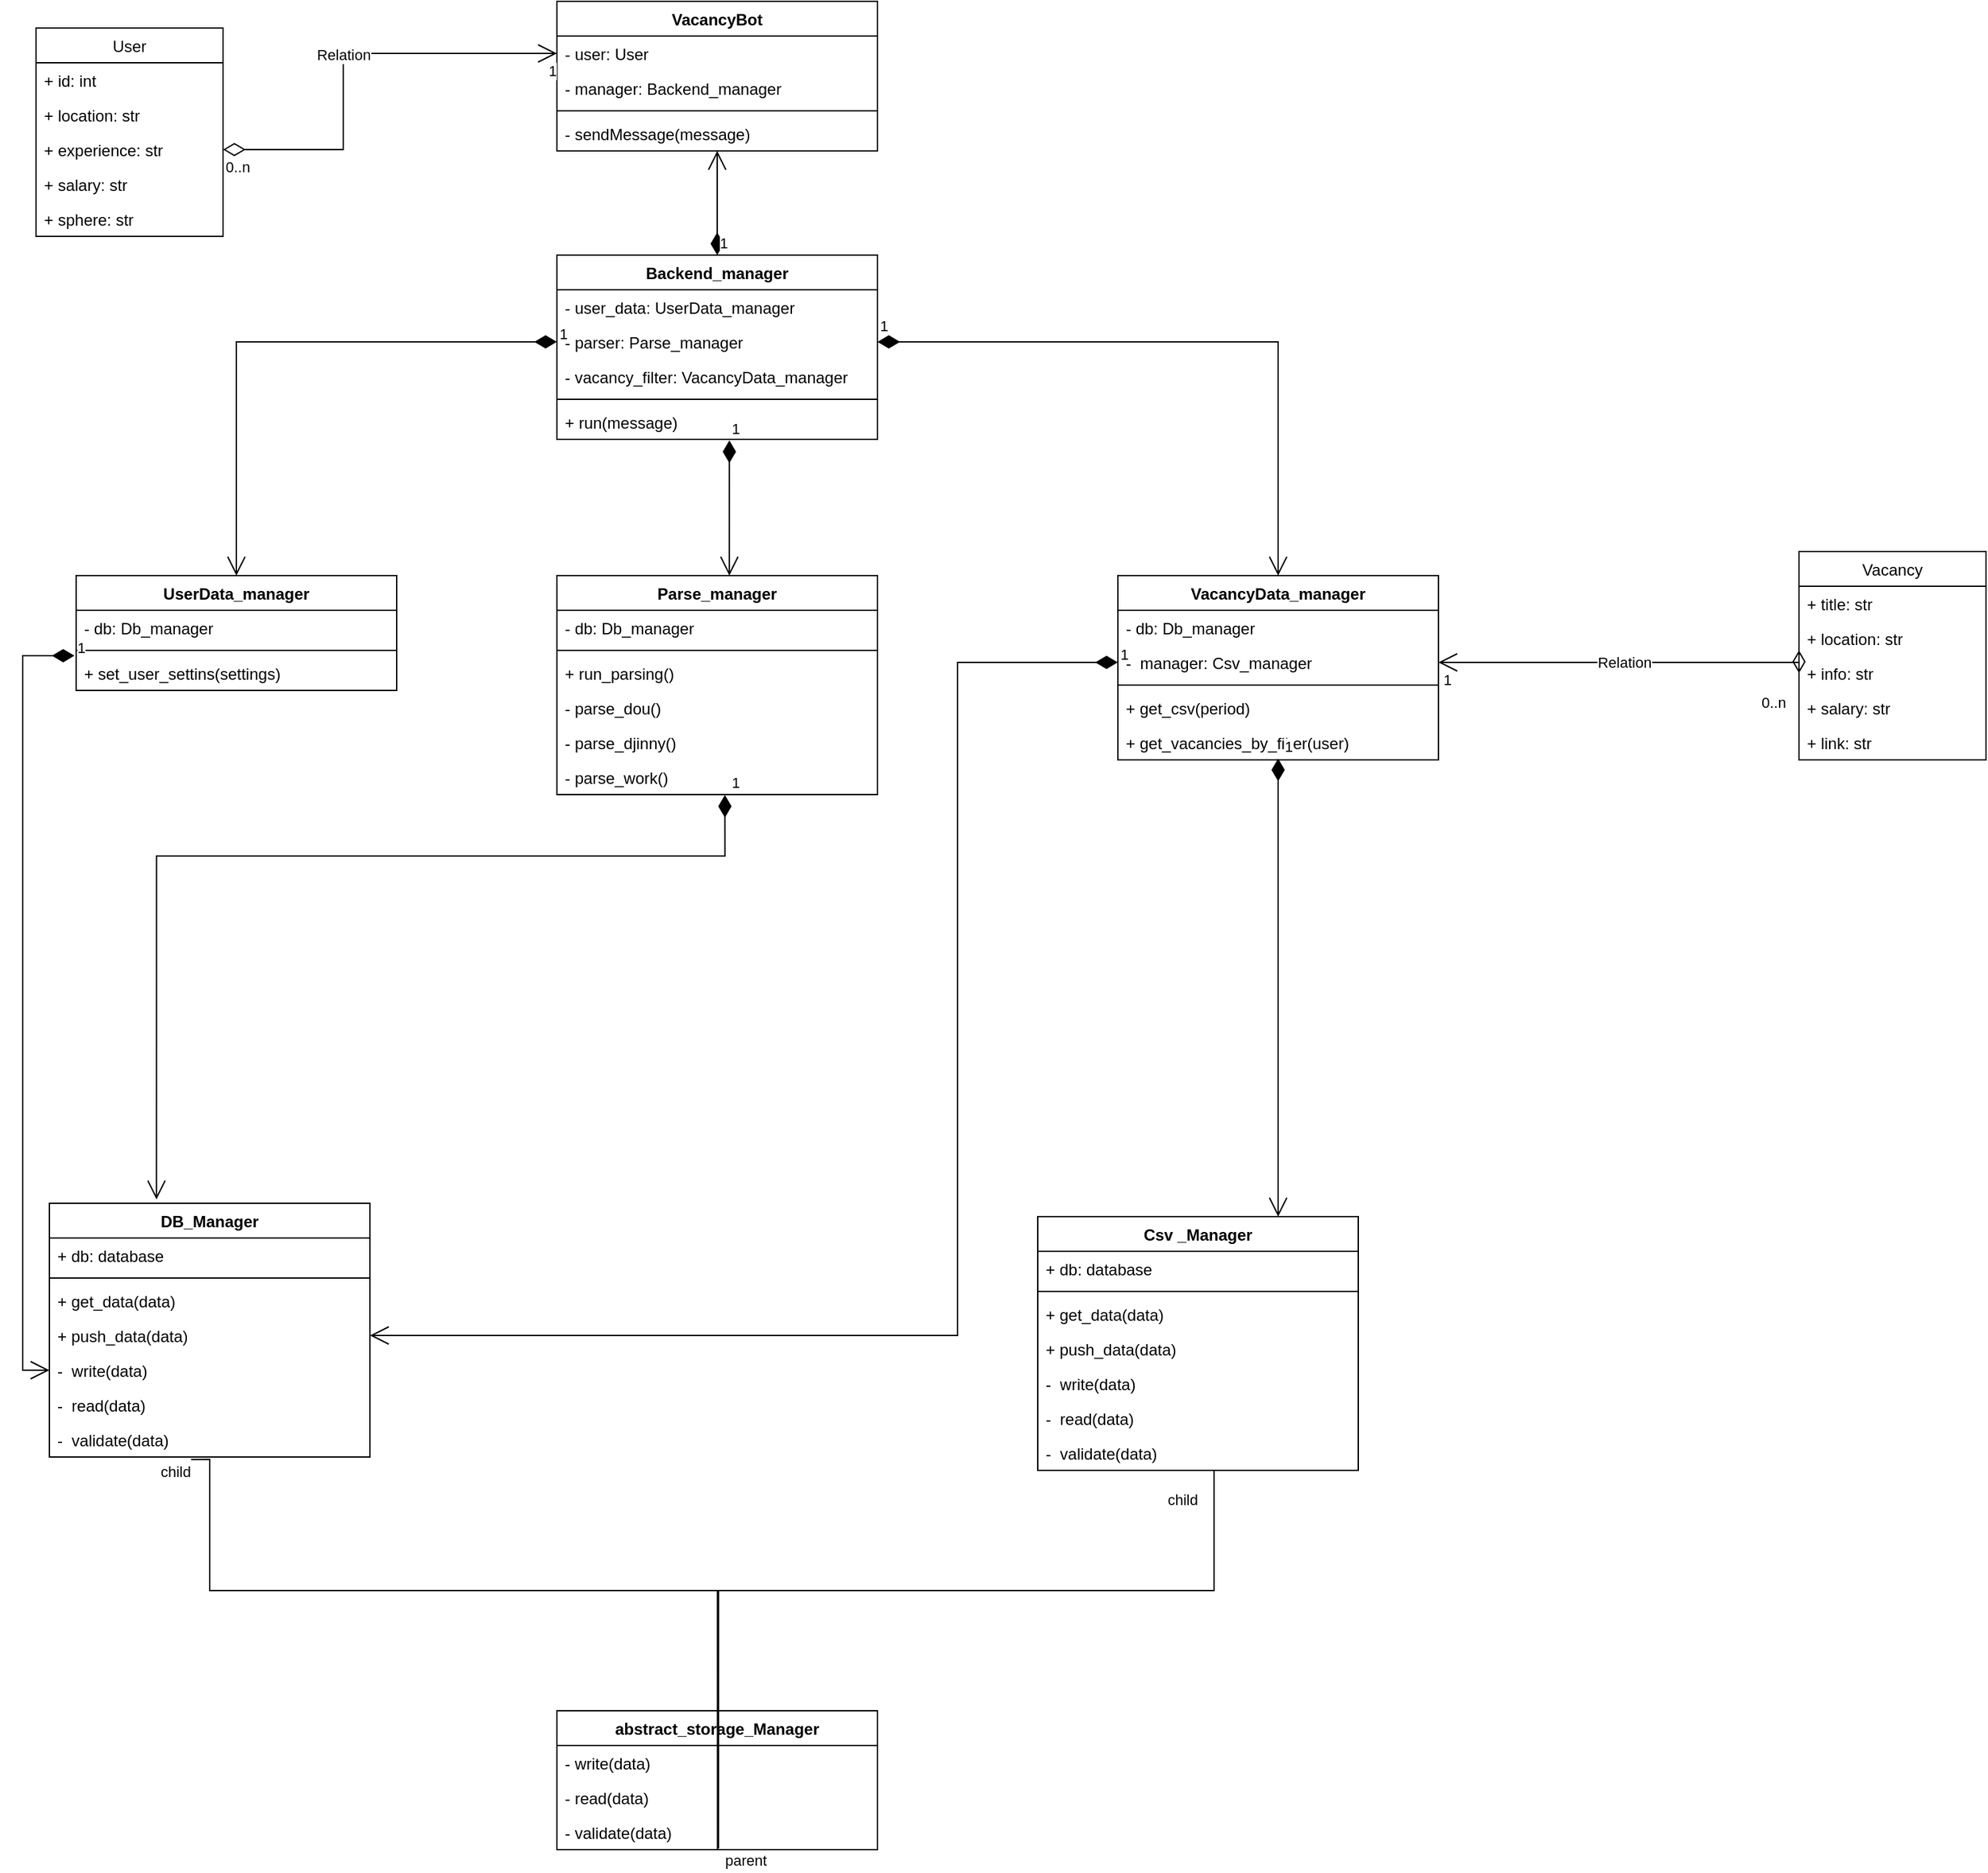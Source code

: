 <mxfile>
    <diagram id="bPilOv5FMMAtIvEvv-Nz" name="Page-1">
        <mxGraphModel dx="1892" dy="623" grid="1" gridSize="10" guides="1" tooltips="1" connect="1" arrows="1" fold="1" page="0" pageScale="1" pageWidth="850" pageHeight="1100" math="0" shadow="0">
            <root>
                <mxCell id="0"/>
                <mxCell id="1" parent="0"/>
                <mxCell id="SyYwVAlzLbMXU-emxfK7-1" value="Vacancy" style="swimlane;fontStyle=0;childLayout=stackLayout;horizontal=1;startSize=26;fillColor=none;horizontalStack=0;resizeParent=1;resizeParentMax=0;resizeLast=0;collapsible=1;marginBottom=0;" parent="1" vertex="1">
                    <mxGeometry x="1650" y="622" width="140" height="156" as="geometry"/>
                </mxCell>
                <mxCell id="SyYwVAlzLbMXU-emxfK7-2" value="+ title: str" style="text;strokeColor=none;fillColor=none;align=left;verticalAlign=top;spacingLeft=4;spacingRight=4;overflow=hidden;rotatable=0;points=[[0,0.5],[1,0.5]];portConstraint=eastwest;" parent="SyYwVAlzLbMXU-emxfK7-1" vertex="1">
                    <mxGeometry y="26" width="140" height="26" as="geometry"/>
                </mxCell>
                <mxCell id="SyYwVAlzLbMXU-emxfK7-3" value="+ location: str" style="text;strokeColor=none;fillColor=none;align=left;verticalAlign=top;spacingLeft=4;spacingRight=4;overflow=hidden;rotatable=0;points=[[0,0.5],[1,0.5]];portConstraint=eastwest;" parent="SyYwVAlzLbMXU-emxfK7-1" vertex="1">
                    <mxGeometry y="52" width="140" height="26" as="geometry"/>
                </mxCell>
                <mxCell id="SyYwVAlzLbMXU-emxfK7-4" value="+ info: str" style="text;strokeColor=none;fillColor=none;align=left;verticalAlign=top;spacingLeft=4;spacingRight=4;overflow=hidden;rotatable=0;points=[[0,0.5],[1,0.5]];portConstraint=eastwest;" parent="SyYwVAlzLbMXU-emxfK7-1" vertex="1">
                    <mxGeometry y="78" width="140" height="26" as="geometry"/>
                </mxCell>
                <mxCell id="SyYwVAlzLbMXU-emxfK7-5" value="+ salary: str" style="text;strokeColor=none;fillColor=none;align=left;verticalAlign=top;spacingLeft=4;spacingRight=4;overflow=hidden;rotatable=0;points=[[0,0.5],[1,0.5]];portConstraint=eastwest;" parent="SyYwVAlzLbMXU-emxfK7-1" vertex="1">
                    <mxGeometry y="104" width="140" height="26" as="geometry"/>
                </mxCell>
                <mxCell id="SyYwVAlzLbMXU-emxfK7-6" value="+ link: str" style="text;strokeColor=none;fillColor=none;align=left;verticalAlign=top;spacingLeft=4;spacingRight=4;overflow=hidden;rotatable=0;points=[[0,0.5],[1,0.5]];portConstraint=eastwest;" parent="SyYwVAlzLbMXU-emxfK7-1" vertex="1">
                    <mxGeometry y="130" width="140" height="26" as="geometry"/>
                </mxCell>
                <mxCell id="SyYwVAlzLbMXU-emxfK7-7" value="User" style="swimlane;fontStyle=0;childLayout=stackLayout;horizontal=1;startSize=26;fillColor=none;horizontalStack=0;resizeParent=1;resizeParentMax=0;resizeLast=0;collapsible=1;marginBottom=0;" parent="1" vertex="1">
                    <mxGeometry x="330" y="230" width="140" height="156" as="geometry"/>
                </mxCell>
                <mxCell id="SyYwVAlzLbMXU-emxfK7-8" value="+ id: int" style="text;strokeColor=none;fillColor=none;align=left;verticalAlign=top;spacingLeft=4;spacingRight=4;overflow=hidden;rotatable=0;points=[[0,0.5],[1,0.5]];portConstraint=eastwest;" parent="SyYwVAlzLbMXU-emxfK7-7" vertex="1">
                    <mxGeometry y="26" width="140" height="26" as="geometry"/>
                </mxCell>
                <mxCell id="SyYwVAlzLbMXU-emxfK7-9" value="+ location: str" style="text;strokeColor=none;fillColor=none;align=left;verticalAlign=top;spacingLeft=4;spacingRight=4;overflow=hidden;rotatable=0;points=[[0,0.5],[1,0.5]];portConstraint=eastwest;" parent="SyYwVAlzLbMXU-emxfK7-7" vertex="1">
                    <mxGeometry y="52" width="140" height="26" as="geometry"/>
                </mxCell>
                <mxCell id="SyYwVAlzLbMXU-emxfK7-10" value="+ experience: str" style="text;strokeColor=none;fillColor=none;align=left;verticalAlign=top;spacingLeft=4;spacingRight=4;overflow=hidden;rotatable=0;points=[[0,0.5],[1,0.5]];portConstraint=eastwest;" parent="SyYwVAlzLbMXU-emxfK7-7" vertex="1">
                    <mxGeometry y="78" width="140" height="26" as="geometry"/>
                </mxCell>
                <mxCell id="SyYwVAlzLbMXU-emxfK7-11" value="+ salary: str" style="text;strokeColor=none;fillColor=none;align=left;verticalAlign=top;spacingLeft=4;spacingRight=4;overflow=hidden;rotatable=0;points=[[0,0.5],[1,0.5]];portConstraint=eastwest;" parent="SyYwVAlzLbMXU-emxfK7-7" vertex="1">
                    <mxGeometry y="104" width="140" height="26" as="geometry"/>
                </mxCell>
                <mxCell id="SyYwVAlzLbMXU-emxfK7-12" value="+ sphere: str" style="text;strokeColor=none;fillColor=none;align=left;verticalAlign=top;spacingLeft=4;spacingRight=4;overflow=hidden;rotatable=0;points=[[0,0.5],[1,0.5]];portConstraint=eastwest;" parent="SyYwVAlzLbMXU-emxfK7-7" vertex="1">
                    <mxGeometry y="130" width="140" height="26" as="geometry"/>
                </mxCell>
                <mxCell id="SyYwVAlzLbMXU-emxfK7-14" value="VacancyBot" style="swimlane;fontStyle=1;align=center;verticalAlign=top;childLayout=stackLayout;horizontal=1;startSize=26;horizontalStack=0;resizeParent=1;resizeParentMax=0;resizeLast=0;collapsible=1;marginBottom=0;" parent="1" vertex="1">
                    <mxGeometry x="720" y="210" width="240" height="112" as="geometry"/>
                </mxCell>
                <mxCell id="SyYwVAlzLbMXU-emxfK7-15" value="- user: User" style="text;strokeColor=none;fillColor=none;align=left;verticalAlign=top;spacingLeft=4;spacingRight=4;overflow=hidden;rotatable=0;points=[[0,0.5],[1,0.5]];portConstraint=eastwest;" parent="SyYwVAlzLbMXU-emxfK7-14" vertex="1">
                    <mxGeometry y="26" width="240" height="26" as="geometry"/>
                </mxCell>
                <mxCell id="u1WX5PTqf68Dm8TgfRsY-1" value="- manager: Backend_manager" style="text;strokeColor=none;fillColor=none;align=left;verticalAlign=top;spacingLeft=4;spacingRight=4;overflow=hidden;rotatable=0;points=[[0,0.5],[1,0.5]];portConstraint=eastwest;" parent="SyYwVAlzLbMXU-emxfK7-14" vertex="1">
                    <mxGeometry y="52" width="240" height="26" as="geometry"/>
                </mxCell>
                <mxCell id="SyYwVAlzLbMXU-emxfK7-16" value="" style="line;strokeWidth=1;fillColor=none;align=left;verticalAlign=middle;spacingTop=-1;spacingLeft=3;spacingRight=3;rotatable=0;labelPosition=right;points=[];portConstraint=eastwest;" parent="SyYwVAlzLbMXU-emxfK7-14" vertex="1">
                    <mxGeometry y="78" width="240" height="8" as="geometry"/>
                </mxCell>
                <mxCell id="SyYwVAlzLbMXU-emxfK7-17" value="- sendMessage(message)" style="text;strokeColor=none;fillColor=none;align=left;verticalAlign=top;spacingLeft=4;spacingRight=4;overflow=hidden;rotatable=0;points=[[0,0.5],[1,0.5]];portConstraint=eastwest;" parent="SyYwVAlzLbMXU-emxfK7-14" vertex="1">
                    <mxGeometry y="86" width="240" height="26" as="geometry"/>
                </mxCell>
                <mxCell id="SyYwVAlzLbMXU-emxfK7-18" value="Backend_manager" style="swimlane;fontStyle=1;align=center;verticalAlign=top;childLayout=stackLayout;horizontal=1;startSize=26;horizontalStack=0;resizeParent=1;resizeParentMax=0;resizeLast=0;collapsible=1;marginBottom=0;" parent="1" vertex="1">
                    <mxGeometry x="720" y="400" width="240" height="138" as="geometry"/>
                </mxCell>
                <mxCell id="SyYwVAlzLbMXU-emxfK7-26" value="- user_data: UserData_manager&#10;" style="text;strokeColor=none;fillColor=none;align=left;verticalAlign=top;spacingLeft=4;spacingRight=4;overflow=hidden;rotatable=0;points=[[0,0.5],[1,0.5]];portConstraint=eastwest;" parent="SyYwVAlzLbMXU-emxfK7-18" vertex="1">
                    <mxGeometry y="26" width="240" height="26" as="geometry"/>
                </mxCell>
                <mxCell id="SyYwVAlzLbMXU-emxfK7-28" value="- parser: Parse_manager&#10;" style="text;strokeColor=none;fillColor=none;align=left;verticalAlign=top;spacingLeft=4;spacingRight=4;overflow=hidden;rotatable=0;points=[[0,0.5],[1,0.5]];portConstraint=eastwest;" parent="SyYwVAlzLbMXU-emxfK7-18" vertex="1">
                    <mxGeometry y="52" width="240" height="26" as="geometry"/>
                </mxCell>
                <mxCell id="SyYwVAlzLbMXU-emxfK7-27" value="- vacancy_filter: VacancyData_manager&#10;" style="text;strokeColor=none;fillColor=none;align=left;verticalAlign=top;spacingLeft=4;spacingRight=4;overflow=hidden;rotatable=0;points=[[0,0.5],[1,0.5]];portConstraint=eastwest;" parent="SyYwVAlzLbMXU-emxfK7-18" vertex="1">
                    <mxGeometry y="78" width="240" height="26" as="geometry"/>
                </mxCell>
                <mxCell id="SyYwVAlzLbMXU-emxfK7-20" value="" style="line;strokeWidth=1;fillColor=none;align=left;verticalAlign=middle;spacingTop=-1;spacingLeft=3;spacingRight=3;rotatable=0;labelPosition=right;points=[];portConstraint=eastwest;" parent="SyYwVAlzLbMXU-emxfK7-18" vertex="1">
                    <mxGeometry y="104" width="240" height="8" as="geometry"/>
                </mxCell>
                <mxCell id="SyYwVAlzLbMXU-emxfK7-21" value="+ run(message)" style="text;strokeColor=none;fillColor=none;align=left;verticalAlign=top;spacingLeft=4;spacingRight=4;overflow=hidden;rotatable=0;points=[[0,0.5],[1,0.5]];portConstraint=eastwest;" parent="SyYwVAlzLbMXU-emxfK7-18" vertex="1">
                    <mxGeometry y="112" width="240" height="26" as="geometry"/>
                </mxCell>
                <mxCell id="SyYwVAlzLbMXU-emxfK7-29" value="UserData_manager" style="swimlane;fontStyle=1;align=center;verticalAlign=top;childLayout=stackLayout;horizontal=1;startSize=26;horizontalStack=0;resizeParent=1;resizeParentMax=0;resizeLast=0;collapsible=1;marginBottom=0;" parent="1" vertex="1">
                    <mxGeometry x="360" y="640" width="240" height="86" as="geometry"/>
                </mxCell>
                <mxCell id="SyYwVAlzLbMXU-emxfK7-30" value="- db: Db_manager&#10;" style="text;strokeColor=none;fillColor=none;align=left;verticalAlign=top;spacingLeft=4;spacingRight=4;overflow=hidden;rotatable=0;points=[[0,0.5],[1,0.5]];portConstraint=eastwest;" parent="SyYwVAlzLbMXU-emxfK7-29" vertex="1">
                    <mxGeometry y="26" width="240" height="26" as="geometry"/>
                </mxCell>
                <mxCell id="SyYwVAlzLbMXU-emxfK7-34" value="" style="line;strokeWidth=1;fillColor=none;align=left;verticalAlign=middle;spacingTop=-1;spacingLeft=3;spacingRight=3;rotatable=0;labelPosition=right;points=[];portConstraint=eastwest;" parent="SyYwVAlzLbMXU-emxfK7-29" vertex="1">
                    <mxGeometry y="52" width="240" height="8" as="geometry"/>
                </mxCell>
                <mxCell id="SyYwVAlzLbMXU-emxfK7-35" value="+ set_user_settins(settings)" style="text;strokeColor=none;fillColor=none;align=left;verticalAlign=top;spacingLeft=4;spacingRight=4;overflow=hidden;rotatable=0;points=[[0,0.5],[1,0.5]];portConstraint=eastwest;" parent="SyYwVAlzLbMXU-emxfK7-29" vertex="1">
                    <mxGeometry y="60" width="240" height="26" as="geometry"/>
                </mxCell>
                <mxCell id="SyYwVAlzLbMXU-emxfK7-36" value="Parse_manager" style="swimlane;fontStyle=1;align=center;verticalAlign=top;childLayout=stackLayout;horizontal=1;startSize=26;horizontalStack=0;resizeParent=1;resizeParentMax=0;resizeLast=0;collapsible=1;marginBottom=0;" parent="1" vertex="1">
                    <mxGeometry x="720" y="640" width="240" height="164" as="geometry"/>
                </mxCell>
                <mxCell id="SyYwVAlzLbMXU-emxfK7-92" value="- db: Db_manager&#10;" style="text;strokeColor=none;fillColor=none;align=left;verticalAlign=top;spacingLeft=4;spacingRight=4;overflow=hidden;rotatable=0;points=[[0,0.5],[1,0.5]];portConstraint=eastwest;" parent="SyYwVAlzLbMXU-emxfK7-36" vertex="1">
                    <mxGeometry y="26" width="240" height="26" as="geometry"/>
                </mxCell>
                <mxCell id="SyYwVAlzLbMXU-emxfK7-41" value="" style="line;strokeWidth=1;fillColor=none;align=left;verticalAlign=middle;spacingTop=-1;spacingLeft=3;spacingRight=3;rotatable=0;labelPosition=right;points=[];portConstraint=eastwest;" parent="SyYwVAlzLbMXU-emxfK7-36" vertex="1">
                    <mxGeometry y="52" width="240" height="8" as="geometry"/>
                </mxCell>
                <mxCell id="SyYwVAlzLbMXU-emxfK7-91" value="+ run_parsing()" style="text;strokeColor=none;fillColor=none;align=left;verticalAlign=top;spacingLeft=4;spacingRight=4;overflow=hidden;rotatable=0;points=[[0,0.5],[1,0.5]];portConstraint=eastwest;" parent="SyYwVAlzLbMXU-emxfK7-36" vertex="1">
                    <mxGeometry y="60" width="240" height="26" as="geometry"/>
                </mxCell>
                <mxCell id="SyYwVAlzLbMXU-emxfK7-42" value="- parse_dou()" style="text;strokeColor=none;fillColor=none;align=left;verticalAlign=top;spacingLeft=4;spacingRight=4;overflow=hidden;rotatable=0;points=[[0,0.5],[1,0.5]];portConstraint=eastwest;" parent="SyYwVAlzLbMXU-emxfK7-36" vertex="1">
                    <mxGeometry y="86" width="240" height="26" as="geometry"/>
                </mxCell>
                <mxCell id="SyYwVAlzLbMXU-emxfK7-83" value="- parse_djinny()" style="text;strokeColor=none;fillColor=none;align=left;verticalAlign=top;spacingLeft=4;spacingRight=4;overflow=hidden;rotatable=0;points=[[0,0.5],[1,0.5]];portConstraint=eastwest;" parent="SyYwVAlzLbMXU-emxfK7-36" vertex="1">
                    <mxGeometry y="112" width="240" height="26" as="geometry"/>
                </mxCell>
                <mxCell id="SyYwVAlzLbMXU-emxfK7-82" value="- parse_work()" style="text;strokeColor=none;fillColor=none;align=left;verticalAlign=top;spacingLeft=4;spacingRight=4;overflow=hidden;rotatable=0;points=[[0,0.5],[1,0.5]];portConstraint=eastwest;" parent="SyYwVAlzLbMXU-emxfK7-36" vertex="1">
                    <mxGeometry y="138" width="240" height="26" as="geometry"/>
                </mxCell>
                <mxCell id="SyYwVAlzLbMXU-emxfK7-50" value="VacancyData_manager" style="swimlane;fontStyle=1;align=center;verticalAlign=top;childLayout=stackLayout;horizontal=1;startSize=26;horizontalStack=0;resizeParent=1;resizeParentMax=0;resizeLast=0;collapsible=1;marginBottom=0;" parent="1" vertex="1">
                    <mxGeometry x="1140" y="640" width="240" height="138" as="geometry"/>
                </mxCell>
                <mxCell id="SyYwVAlzLbMXU-emxfK7-84" value="- db: Db_manager&#10;" style="text;strokeColor=none;fillColor=none;align=left;verticalAlign=top;spacingLeft=4;spacingRight=4;overflow=hidden;rotatable=0;points=[[0,0.5],[1,0.5]];portConstraint=eastwest;" parent="SyYwVAlzLbMXU-emxfK7-50" vertex="1">
                    <mxGeometry y="26" width="240" height="26" as="geometry"/>
                </mxCell>
                <mxCell id="SyYwVAlzLbMXU-emxfK7-86" value="-  manager: Csv_manager&#10;" style="text;strokeColor=none;fillColor=none;align=left;verticalAlign=top;spacingLeft=4;spacingRight=4;overflow=hidden;rotatable=0;points=[[0,0.5],[1,0.5]];portConstraint=eastwest;" parent="SyYwVAlzLbMXU-emxfK7-50" vertex="1">
                    <mxGeometry y="52" width="240" height="26" as="geometry"/>
                </mxCell>
                <mxCell id="SyYwVAlzLbMXU-emxfK7-55" value="" style="line;strokeWidth=1;fillColor=none;align=left;verticalAlign=middle;spacingTop=-1;spacingLeft=3;spacingRight=3;rotatable=0;labelPosition=right;points=[];portConstraint=eastwest;" parent="SyYwVAlzLbMXU-emxfK7-50" vertex="1">
                    <mxGeometry y="78" width="240" height="8" as="geometry"/>
                </mxCell>
                <mxCell id="SyYwVAlzLbMXU-emxfK7-56" value="+ get_csv(period)" style="text;strokeColor=none;fillColor=none;align=left;verticalAlign=top;spacingLeft=4;spacingRight=4;overflow=hidden;rotatable=0;points=[[0,0.5],[1,0.5]];portConstraint=eastwest;" parent="SyYwVAlzLbMXU-emxfK7-50" vertex="1">
                    <mxGeometry y="86" width="240" height="26" as="geometry"/>
                </mxCell>
                <mxCell id="SyYwVAlzLbMXU-emxfK7-85" value="+ get_vacancies_by_filter(user)" style="text;strokeColor=none;fillColor=none;align=left;verticalAlign=top;spacingLeft=4;spacingRight=4;overflow=hidden;rotatable=0;points=[[0,0.5],[1,0.5]];portConstraint=eastwest;" parent="SyYwVAlzLbMXU-emxfK7-50" vertex="1">
                    <mxGeometry y="112" width="240" height="26" as="geometry"/>
                </mxCell>
                <mxCell id="SyYwVAlzLbMXU-emxfK7-57" value="abstract_storage_Manager" style="swimlane;fontStyle=1;align=center;verticalAlign=top;childLayout=stackLayout;horizontal=1;startSize=26;horizontalStack=0;resizeParent=1;resizeParentMax=0;resizeLast=0;collapsible=1;marginBottom=0;" parent="1" vertex="1">
                    <mxGeometry x="720" y="1490" width="240" height="104" as="geometry"/>
                </mxCell>
                <mxCell id="SyYwVAlzLbMXU-emxfK7-63" value="- write(data)&#10;" style="text;strokeColor=none;fillColor=none;align=left;verticalAlign=top;spacingLeft=4;spacingRight=4;overflow=hidden;rotatable=0;points=[[0,0.5],[1,0.5]];portConstraint=eastwest;" parent="SyYwVAlzLbMXU-emxfK7-57" vertex="1">
                    <mxGeometry y="26" width="240" height="26" as="geometry"/>
                </mxCell>
                <mxCell id="SyYwVAlzLbMXU-emxfK7-65" value="- read(data)&#10;" style="text;strokeColor=none;fillColor=none;align=left;verticalAlign=top;spacingLeft=4;spacingRight=4;overflow=hidden;rotatable=0;points=[[0,0.5],[1,0.5]];portConstraint=eastwest;" parent="SyYwVAlzLbMXU-emxfK7-57" vertex="1">
                    <mxGeometry y="52" width="240" height="26" as="geometry"/>
                </mxCell>
                <mxCell id="SyYwVAlzLbMXU-emxfK7-64" value="- validate(data)&#10;" style="text;strokeColor=none;fillColor=none;align=left;verticalAlign=top;spacingLeft=4;spacingRight=4;overflow=hidden;rotatable=0;points=[[0,0.5],[1,0.5]];portConstraint=eastwest;" parent="SyYwVAlzLbMXU-emxfK7-57" vertex="1">
                    <mxGeometry y="78" width="240" height="26" as="geometry"/>
                </mxCell>
                <mxCell id="SyYwVAlzLbMXU-emxfK7-66" value="DB_Manager" style="swimlane;fontStyle=1;align=center;verticalAlign=top;childLayout=stackLayout;horizontal=1;startSize=26;horizontalStack=0;resizeParent=1;resizeParentMax=0;resizeLast=0;collapsible=1;marginBottom=0;" parent="1" vertex="1">
                    <mxGeometry x="340" y="1110" width="240" height="190" as="geometry"/>
                </mxCell>
                <mxCell id="SyYwVAlzLbMXU-emxfK7-67" value="+ db: database&#10;" style="text;strokeColor=none;fillColor=none;align=left;verticalAlign=top;spacingLeft=4;spacingRight=4;overflow=hidden;rotatable=0;points=[[0,0.5],[1,0.5]];portConstraint=eastwest;" parent="SyYwVAlzLbMXU-emxfK7-66" vertex="1">
                    <mxGeometry y="26" width="240" height="26" as="geometry"/>
                </mxCell>
                <mxCell id="SyYwVAlzLbMXU-emxfK7-68" value="" style="line;strokeWidth=1;fillColor=none;align=left;verticalAlign=middle;spacingTop=-1;spacingLeft=3;spacingRight=3;rotatable=0;labelPosition=right;points=[];portConstraint=eastwest;" parent="SyYwVAlzLbMXU-emxfK7-66" vertex="1">
                    <mxGeometry y="52" width="240" height="8" as="geometry"/>
                </mxCell>
                <mxCell id="SyYwVAlzLbMXU-emxfK7-72" value="+ get_data(data)&#10;" style="text;strokeColor=none;fillColor=none;align=left;verticalAlign=top;spacingLeft=4;spacingRight=4;overflow=hidden;rotatable=0;points=[[0,0.5],[1,0.5]];portConstraint=eastwest;" parent="SyYwVAlzLbMXU-emxfK7-66" vertex="1">
                    <mxGeometry y="60" width="240" height="26" as="geometry"/>
                </mxCell>
                <mxCell id="SyYwVAlzLbMXU-emxfK7-73" value="+ push_data(data)&#10;" style="text;strokeColor=none;fillColor=none;align=left;verticalAlign=top;spacingLeft=4;spacingRight=4;overflow=hidden;rotatable=0;points=[[0,0.5],[1,0.5]];portConstraint=eastwest;" parent="SyYwVAlzLbMXU-emxfK7-66" vertex="1">
                    <mxGeometry y="86" width="240" height="26" as="geometry"/>
                </mxCell>
                <mxCell id="SyYwVAlzLbMXU-emxfK7-69" value="-  write(data)&#10;" style="text;strokeColor=none;fillColor=none;align=left;verticalAlign=top;spacingLeft=4;spacingRight=4;overflow=hidden;rotatable=0;points=[[0,0.5],[1,0.5]];portConstraint=eastwest;" parent="SyYwVAlzLbMXU-emxfK7-66" vertex="1">
                    <mxGeometry y="112" width="240" height="26" as="geometry"/>
                </mxCell>
                <mxCell id="SyYwVAlzLbMXU-emxfK7-70" value="-  read(data)&#10;" style="text;strokeColor=none;fillColor=none;align=left;verticalAlign=top;spacingLeft=4;spacingRight=4;overflow=hidden;rotatable=0;points=[[0,0.5],[1,0.5]];portConstraint=eastwest;" parent="SyYwVAlzLbMXU-emxfK7-66" vertex="1">
                    <mxGeometry y="138" width="240" height="26" as="geometry"/>
                </mxCell>
                <mxCell id="SyYwVAlzLbMXU-emxfK7-71" value="-  validate(data)&#10;" style="text;strokeColor=none;fillColor=none;align=left;verticalAlign=top;spacingLeft=4;spacingRight=4;overflow=hidden;rotatable=0;points=[[0,0.5],[1,0.5]];portConstraint=eastwest;" parent="SyYwVAlzLbMXU-emxfK7-66" vertex="1">
                    <mxGeometry y="164" width="240" height="26" as="geometry"/>
                </mxCell>
                <mxCell id="SyYwVAlzLbMXU-emxfK7-74" value="Csv _Manager" style="swimlane;fontStyle=1;align=center;verticalAlign=top;childLayout=stackLayout;horizontal=1;startSize=26;horizontalStack=0;resizeParent=1;resizeParentMax=0;resizeLast=0;collapsible=1;marginBottom=0;" parent="1" vertex="1">
                    <mxGeometry x="1080" y="1120" width="240" height="190" as="geometry"/>
                </mxCell>
                <mxCell id="SyYwVAlzLbMXU-emxfK7-75" value="+ db: database&#10;" style="text;strokeColor=none;fillColor=none;align=left;verticalAlign=top;spacingLeft=4;spacingRight=4;overflow=hidden;rotatable=0;points=[[0,0.5],[1,0.5]];portConstraint=eastwest;" parent="SyYwVAlzLbMXU-emxfK7-74" vertex="1">
                    <mxGeometry y="26" width="240" height="26" as="geometry"/>
                </mxCell>
                <mxCell id="SyYwVAlzLbMXU-emxfK7-76" value="" style="line;strokeWidth=1;fillColor=none;align=left;verticalAlign=middle;spacingTop=-1;spacingLeft=3;spacingRight=3;rotatable=0;labelPosition=right;points=[];portConstraint=eastwest;" parent="SyYwVAlzLbMXU-emxfK7-74" vertex="1">
                    <mxGeometry y="52" width="240" height="8" as="geometry"/>
                </mxCell>
                <mxCell id="SyYwVAlzLbMXU-emxfK7-77" value="+ get_data(data)&#10;" style="text;strokeColor=none;fillColor=none;align=left;verticalAlign=top;spacingLeft=4;spacingRight=4;overflow=hidden;rotatable=0;points=[[0,0.5],[1,0.5]];portConstraint=eastwest;" parent="SyYwVAlzLbMXU-emxfK7-74" vertex="1">
                    <mxGeometry y="60" width="240" height="26" as="geometry"/>
                </mxCell>
                <mxCell id="SyYwVAlzLbMXU-emxfK7-78" value="+ push_data(data)&#10;" style="text;strokeColor=none;fillColor=none;align=left;verticalAlign=top;spacingLeft=4;spacingRight=4;overflow=hidden;rotatable=0;points=[[0,0.5],[1,0.5]];portConstraint=eastwest;" parent="SyYwVAlzLbMXU-emxfK7-74" vertex="1">
                    <mxGeometry y="86" width="240" height="26" as="geometry"/>
                </mxCell>
                <mxCell id="SyYwVAlzLbMXU-emxfK7-79" value="-  write(data)&#10;" style="text;strokeColor=none;fillColor=none;align=left;verticalAlign=top;spacingLeft=4;spacingRight=4;overflow=hidden;rotatable=0;points=[[0,0.5],[1,0.5]];portConstraint=eastwest;" parent="SyYwVAlzLbMXU-emxfK7-74" vertex="1">
                    <mxGeometry y="112" width="240" height="26" as="geometry"/>
                </mxCell>
                <mxCell id="SyYwVAlzLbMXU-emxfK7-80" value="-  read(data)&#10;" style="text;strokeColor=none;fillColor=none;align=left;verticalAlign=top;spacingLeft=4;spacingRight=4;overflow=hidden;rotatable=0;points=[[0,0.5],[1,0.5]];portConstraint=eastwest;" parent="SyYwVAlzLbMXU-emxfK7-74" vertex="1">
                    <mxGeometry y="138" width="240" height="26" as="geometry"/>
                </mxCell>
                <mxCell id="SyYwVAlzLbMXU-emxfK7-81" value="-  validate(data)&#10;" style="text;strokeColor=none;fillColor=none;align=left;verticalAlign=top;spacingLeft=4;spacingRight=4;overflow=hidden;rotatable=0;points=[[0,0.5],[1,0.5]];portConstraint=eastwest;" parent="SyYwVAlzLbMXU-emxfK7-74" vertex="1">
                    <mxGeometry y="164" width="240" height="26" as="geometry"/>
                </mxCell>
                <mxCell id="SyYwVAlzLbMXU-emxfK7-93" value="" style="endArrow=none;html=1;edgeStyle=orthogonalEdgeStyle;rounded=0;exitX=0.504;exitY=0.966;exitDx=0;exitDy=0;exitPerimeter=0;" parent="1" source="SyYwVAlzLbMXU-emxfK7-64" target="SyYwVAlzLbMXU-emxfK7-81" edge="1">
                    <mxGeometry relative="1" as="geometry">
                        <mxPoint x="760" y="570" as="sourcePoint"/>
                        <mxPoint x="920" y="570" as="targetPoint"/>
                        <Array as="points">
                            <mxPoint x="841" y="1400"/>
                            <mxPoint x="1212" y="1400"/>
                        </Array>
                    </mxGeometry>
                </mxCell>
                <mxCell id="SyYwVAlzLbMXU-emxfK7-94" value="parent" style="edgeLabel;resizable=0;html=1;align=left;verticalAlign=bottom;" parent="SyYwVAlzLbMXU-emxfK7-93" connectable="0" vertex="1">
                    <mxGeometry x="-1" relative="1" as="geometry">
                        <mxPoint x="3" y="17" as="offset"/>
                    </mxGeometry>
                </mxCell>
                <mxCell id="SyYwVAlzLbMXU-emxfK7-95" value="child" style="edgeLabel;resizable=0;html=1;align=right;verticalAlign=bottom;" parent="SyYwVAlzLbMXU-emxfK7-93" connectable="0" vertex="1">
                    <mxGeometry x="1" relative="1" as="geometry">
                        <mxPoint x="-12" y="30" as="offset"/>
                    </mxGeometry>
                </mxCell>
                <mxCell id="SyYwVAlzLbMXU-emxfK7-96" value="" style="endArrow=none;html=1;edgeStyle=orthogonalEdgeStyle;rounded=0;entryX=0.442;entryY=1.071;entryDx=0;entryDy=0;exitX=0.501;exitY=1.011;exitDx=0;exitDy=0;exitPerimeter=0;entryPerimeter=0;" parent="1" source="SyYwVAlzLbMXU-emxfK7-64" target="SyYwVAlzLbMXU-emxfK7-71" edge="1">
                    <mxGeometry relative="1" as="geometry">
                        <mxPoint x="860" y="1036" as="sourcePoint"/>
                        <mxPoint x="1221.76" y="1131.52" as="targetPoint"/>
                        <Array as="points">
                            <mxPoint x="840" y="1400"/>
                            <mxPoint x="460" y="1400"/>
                            <mxPoint x="460" y="1302"/>
                        </Array>
                    </mxGeometry>
                </mxCell>
                <mxCell id="SyYwVAlzLbMXU-emxfK7-98" value="child" style="edgeLabel;resizable=0;html=1;align=right;verticalAlign=bottom;" parent="SyYwVAlzLbMXU-emxfK7-96" connectable="0" vertex="1">
                    <mxGeometry x="1" relative="1" as="geometry">
                        <mxPoint y="18" as="offset"/>
                    </mxGeometry>
                </mxCell>
                <mxCell id="SyYwVAlzLbMXU-emxfK7-100" value="1" style="endArrow=open;html=1;endSize=12;startArrow=diamondThin;startSize=14;startFill=1;edgeStyle=orthogonalEdgeStyle;align=left;verticalAlign=bottom;rounded=0;exitX=0.538;exitY=1.031;exitDx=0;exitDy=0;exitPerimeter=0;" parent="1" source="SyYwVAlzLbMXU-emxfK7-21" target="SyYwVAlzLbMXU-emxfK7-36" edge="1">
                    <mxGeometry x="-1" relative="1" as="geometry">
                        <mxPoint x="690" y="726" as="sourcePoint"/>
                        <mxPoint x="690" y="520" as="targetPoint"/>
                        <Array as="points">
                            <mxPoint x="849" y="620"/>
                            <mxPoint x="849" y="620"/>
                        </Array>
                        <mxPoint as="offset"/>
                    </mxGeometry>
                </mxCell>
                <mxCell id="SyYwVAlzLbMXU-emxfK7-101" value="1" style="endArrow=open;html=1;endSize=12;startArrow=diamondThin;startSize=14;startFill=1;edgeStyle=orthogonalEdgeStyle;align=left;verticalAlign=bottom;rounded=0;entryX=0.5;entryY=0;entryDx=0;entryDy=0;exitX=1;exitY=0.5;exitDx=0;exitDy=0;" parent="1" source="SyYwVAlzLbMXU-emxfK7-28" target="SyYwVAlzLbMXU-emxfK7-50" edge="1">
                    <mxGeometry x="-1" y="3" relative="1" as="geometry">
                        <mxPoint x="760" y="590" as="sourcePoint"/>
                        <mxPoint x="1068" y="650.0" as="targetPoint"/>
                        <Array as="points">
                            <mxPoint x="1260" y="465"/>
                        </Array>
                    </mxGeometry>
                </mxCell>
                <mxCell id="SyYwVAlzLbMXU-emxfK7-102" value="1" style="endArrow=open;html=1;endSize=12;startArrow=diamondThin;startSize=14;startFill=1;edgeStyle=orthogonalEdgeStyle;align=left;verticalAlign=bottom;rounded=0;entryX=0.5;entryY=0;entryDx=0;entryDy=0;exitX=0;exitY=0.5;exitDx=0;exitDy=0;" parent="1" source="SyYwVAlzLbMXU-emxfK7-28" target="SyYwVAlzLbMXU-emxfK7-29" edge="1">
                    <mxGeometry x="-1" y="3" relative="1" as="geometry">
                        <mxPoint x="420.0" y="509.996" as="sourcePoint"/>
                        <mxPoint x="733.04" y="585.19" as="targetPoint"/>
                        <Array as="points">
                            <mxPoint x="480" y="465"/>
                        </Array>
                    </mxGeometry>
                </mxCell>
                <mxCell id="SyYwVAlzLbMXU-emxfK7-103" value="1" style="endArrow=open;html=1;endSize=12;startArrow=diamondThin;startSize=14;startFill=1;edgeStyle=orthogonalEdgeStyle;align=left;verticalAlign=bottom;rounded=0;exitX=0.5;exitY=0.962;exitDx=0;exitDy=0;exitPerimeter=0;" parent="1" source="SyYwVAlzLbMXU-emxfK7-85" edge="1">
                    <mxGeometry x="-1" y="3" relative="1" as="geometry">
                        <mxPoint x="890" y="819.996" as="sourcePoint"/>
                        <mxPoint x="1260" y="1120" as="targetPoint"/>
                        <Array as="points">
                            <mxPoint x="1260" y="940"/>
                            <mxPoint x="1260" y="940"/>
                        </Array>
                    </mxGeometry>
                </mxCell>
                <mxCell id="SyYwVAlzLbMXU-emxfK7-104" value="1" style="endArrow=open;html=1;endSize=12;startArrow=diamondThin;startSize=14;startFill=1;edgeStyle=orthogonalEdgeStyle;align=left;verticalAlign=bottom;rounded=0;entryX=1;entryY=0.5;entryDx=0;entryDy=0;exitX=0;exitY=0.5;exitDx=0;exitDy=0;" parent="1" target="SyYwVAlzLbMXU-emxfK7-73" edge="1" source="SyYwVAlzLbMXU-emxfK7-86">
                    <mxGeometry x="-1" y="3" relative="1" as="geometry">
                        <mxPoint x="1100" y="778.002" as="sourcePoint"/>
                        <mxPoint x="1080" y="1120.99" as="targetPoint"/>
                        <Array as="points">
                            <mxPoint x="1020" y="705"/>
                            <mxPoint x="1020" y="1209"/>
                        </Array>
                    </mxGeometry>
                </mxCell>
                <mxCell id="SyYwVAlzLbMXU-emxfK7-105" value="Relation" style="endArrow=open;html=1;endSize=12;startArrow=diamondThin;startSize=14;startFill=0;edgeStyle=orthogonalEdgeStyle;rounded=0;entryX=0;entryY=0.5;entryDx=0;entryDy=0;exitX=1;exitY=0.5;exitDx=0;exitDy=0;" parent="1" source="SyYwVAlzLbMXU-emxfK7-10" target="SyYwVAlzLbMXU-emxfK7-15" edge="1">
                    <mxGeometry relative="1" as="geometry">
                        <mxPoint x="590" y="330" as="sourcePoint"/>
                        <mxPoint x="750" y="330" as="targetPoint"/>
                        <Array as="points">
                            <mxPoint x="560" y="321"/>
                            <mxPoint x="560" y="249"/>
                        </Array>
                    </mxGeometry>
                </mxCell>
                <mxCell id="SyYwVAlzLbMXU-emxfK7-106" value="0..n" style="edgeLabel;resizable=0;html=1;align=left;verticalAlign=top;" parent="SyYwVAlzLbMXU-emxfK7-105" connectable="0" vertex="1">
                    <mxGeometry x="-1" relative="1" as="geometry"/>
                </mxCell>
                <mxCell id="SyYwVAlzLbMXU-emxfK7-107" value="1" style="edgeLabel;resizable=0;html=1;align=right;verticalAlign=top;" parent="SyYwVAlzLbMXU-emxfK7-105" connectable="0" vertex="1">
                    <mxGeometry x="1" relative="1" as="geometry"/>
                </mxCell>
                <mxCell id="SyYwVAlzLbMXU-emxfK7-109" value="Relation" style="endArrow=open;html=1;endSize=12;startArrow=diamondThin;startSize=14;startFill=0;edgeStyle=orthogonalEdgeStyle;rounded=0;entryX=1;entryY=0.5;entryDx=0;entryDy=0;exitX=0;exitY=0.5;exitDx=0;exitDy=0;" parent="1" source="SyYwVAlzLbMXU-emxfK7-4" target="SyYwVAlzLbMXU-emxfK7-86" edge="1">
                    <mxGeometry relative="1" as="geometry">
                        <mxPoint x="1460" y="602" as="sourcePoint"/>
                        <mxPoint x="1695" y="550.0" as="targetPoint"/>
                        <Array as="points">
                            <mxPoint x="1650" y="705"/>
                        </Array>
                    </mxGeometry>
                </mxCell>
                <mxCell id="SyYwVAlzLbMXU-emxfK7-110" value="0..n" style="edgeLabel;resizable=0;html=1;align=left;verticalAlign=top;" parent="SyYwVAlzLbMXU-emxfK7-109" connectable="0" vertex="1">
                    <mxGeometry x="-1" relative="1" as="geometry">
                        <mxPoint x="-30" y="9" as="offset"/>
                    </mxGeometry>
                </mxCell>
                <mxCell id="SyYwVAlzLbMXU-emxfK7-111" value="1" style="edgeLabel;resizable=0;html=1;align=right;verticalAlign=top;" parent="SyYwVAlzLbMXU-emxfK7-109" connectable="0" vertex="1">
                    <mxGeometry x="1" relative="1" as="geometry">
                        <mxPoint x="10" as="offset"/>
                    </mxGeometry>
                </mxCell>
                <mxCell id="KOfWtAJ9OfvLRt2UFa3i-1" value="1" style="endArrow=open;html=1;endSize=12;startArrow=diamondThin;startSize=14;startFill=1;edgeStyle=orthogonalEdgeStyle;align=left;verticalAlign=bottom;rounded=0;exitX=-0.005;exitY=0;exitDx=0;exitDy=0;exitPerimeter=0;entryX=0;entryY=0.5;entryDx=0;entryDy=0;" parent="1" source="SyYwVAlzLbMXU-emxfK7-35" target="SyYwVAlzLbMXU-emxfK7-69" edge="1">
                    <mxGeometry x="-1" y="3" relative="1" as="geometry">
                        <mxPoint x="960" y="670" as="sourcePoint"/>
                        <mxPoint x="1120" y="670" as="targetPoint"/>
                        <Array as="points">
                            <mxPoint x="320" y="700"/>
                            <mxPoint x="320" y="1235"/>
                        </Array>
                    </mxGeometry>
                </mxCell>
                <mxCell id="KOfWtAJ9OfvLRt2UFa3i-2" value="1" style="endArrow=open;html=1;endSize=12;startArrow=diamondThin;startSize=14;startFill=1;edgeStyle=orthogonalEdgeStyle;align=left;verticalAlign=bottom;rounded=0;exitX=0.524;exitY=1.011;exitDx=0;exitDy=0;exitPerimeter=0;entryX=0.334;entryY=-0.015;entryDx=0;entryDy=0;entryPerimeter=0;" parent="1" source="SyYwVAlzLbMXU-emxfK7-82" target="SyYwVAlzLbMXU-emxfK7-66" edge="1">
                    <mxGeometry x="-1" y="3" relative="1" as="geometry">
                        <mxPoint x="960" y="670" as="sourcePoint"/>
                        <mxPoint x="413" y="1120" as="targetPoint"/>
                        <Array as="points">
                            <mxPoint x="846" y="850"/>
                            <mxPoint x="420" y="850"/>
                        </Array>
                    </mxGeometry>
                </mxCell>
                <mxCell id="u1WX5PTqf68Dm8TgfRsY-2" value="1" style="endArrow=open;html=1;endSize=12;startArrow=diamondThin;startSize=14;startFill=1;edgeStyle=orthogonalEdgeStyle;align=left;verticalAlign=bottom;rounded=0;exitX=0.5;exitY=0;exitDx=0;exitDy=0;" parent="1" source="SyYwVAlzLbMXU-emxfK7-18" target="SyYwVAlzLbMXU-emxfK7-17" edge="1">
                    <mxGeometry x="-1" relative="1" as="geometry">
                        <mxPoint x="1080" y="340" as="sourcePoint"/>
                        <mxPoint x="1121" y="440" as="targetPoint"/>
                        <Array as="points">
                            <mxPoint x="840" y="400"/>
                            <mxPoint x="840" y="400"/>
                        </Array>
                        <mxPoint as="offset"/>
                    </mxGeometry>
                </mxCell>
            </root>
        </mxGraphModel>
    </diagram>
</mxfile>